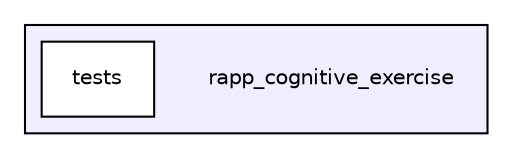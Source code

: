 digraph "/home/travis/rapp_temp/rapp-platform/rapp_cognitive_exercise" {
  compound=true
  node [ fontsize="10", fontname="Helvetica"];
  edge [ labelfontsize="10", labelfontname="Helvetica"];
  subgraph clusterdir_599d3b2da531c1c5e41c86fbd6ffc296 {
    graph [ bgcolor="#eeeeff", pencolor="black", label="" URL="dir_599d3b2da531c1c5e41c86fbd6ffc296.html"];
    dir_599d3b2da531c1c5e41c86fbd6ffc296 [shape=plaintext label="rapp_cognitive_exercise"];
    dir_b12c861184aa26c13cd96b5302893e17 [shape=box label="tests" color="black" fillcolor="white" style="filled" URL="dir_b12c861184aa26c13cd96b5302893e17.html"];
  }
}
